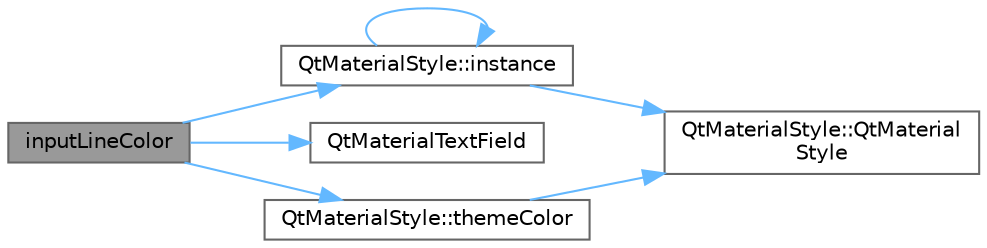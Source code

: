 digraph "inputLineColor"
{
 // LATEX_PDF_SIZE
  bgcolor="transparent";
  edge [fontname=Helvetica,fontsize=10,labelfontname=Helvetica,labelfontsize=10];
  node [fontname=Helvetica,fontsize=10,shape=box,height=0.2,width=0.4];
  rankdir="LR";
  Node1 [id="Node000001",label="inputLineColor",height=0.2,width=0.4,color="gray40", fillcolor="grey60", style="filled", fontcolor="black",tooltip="获取输入线颜色"];
  Node1 -> Node2 [id="edge1_Node000001_Node000002",color="steelblue1",style="solid",tooltip=" "];
  Node2 [id="Node000002",label="QtMaterialStyle::instance",height=0.2,width=0.4,color="grey40", fillcolor="white", style="filled",URL="$class_qt_material_style.html#ae88e34c52fff15c9783d3626d670e471",tooltip="获取单例实例"];
  Node2 -> Node2 [id="edge2_Node000002_Node000002",color="steelblue1",style="solid",tooltip=" "];
  Node2 -> Node3 [id="edge3_Node000002_Node000003",color="steelblue1",style="solid",tooltip=" "];
  Node3 [id="Node000003",label="QtMaterialStyle::QtMaterial\lStyle",height=0.2,width=0.4,color="grey40", fillcolor="white", style="filled",URL="$class_qt_material_style.html#a0daadaac95fd2f5a1697685265eb20ee",tooltip="< 声明私有类"];
  Node1 -> Node4 [id="edge4_Node000001_Node000004",color="steelblue1",style="solid",tooltip=" "];
  Node4 [id="Node000004",label="QtMaterialTextField",height=0.2,width=0.4,color="grey40", fillcolor="white", style="filled",URL="$class_qt_material_text_field.html#a30bf795680f8692812bf52b390e1eb0d",tooltip="构造函数，初始化文本输入框"];
  Node1 -> Node5 [id="edge5_Node000001_Node000005",color="steelblue1",style="solid",tooltip=" "];
  Node5 [id="Node000005",label="QtMaterialStyle::themeColor",height=0.2,width=0.4,color="grey40", fillcolor="white", style="filled",URL="$class_qt_material_style.html#aa27737c1d02ac2d46e2be45e068e176e",tooltip="获取主题颜色"];
  Node5 -> Node3 [id="edge6_Node000005_Node000003",color="steelblue1",style="solid",tooltip=" "];
}
